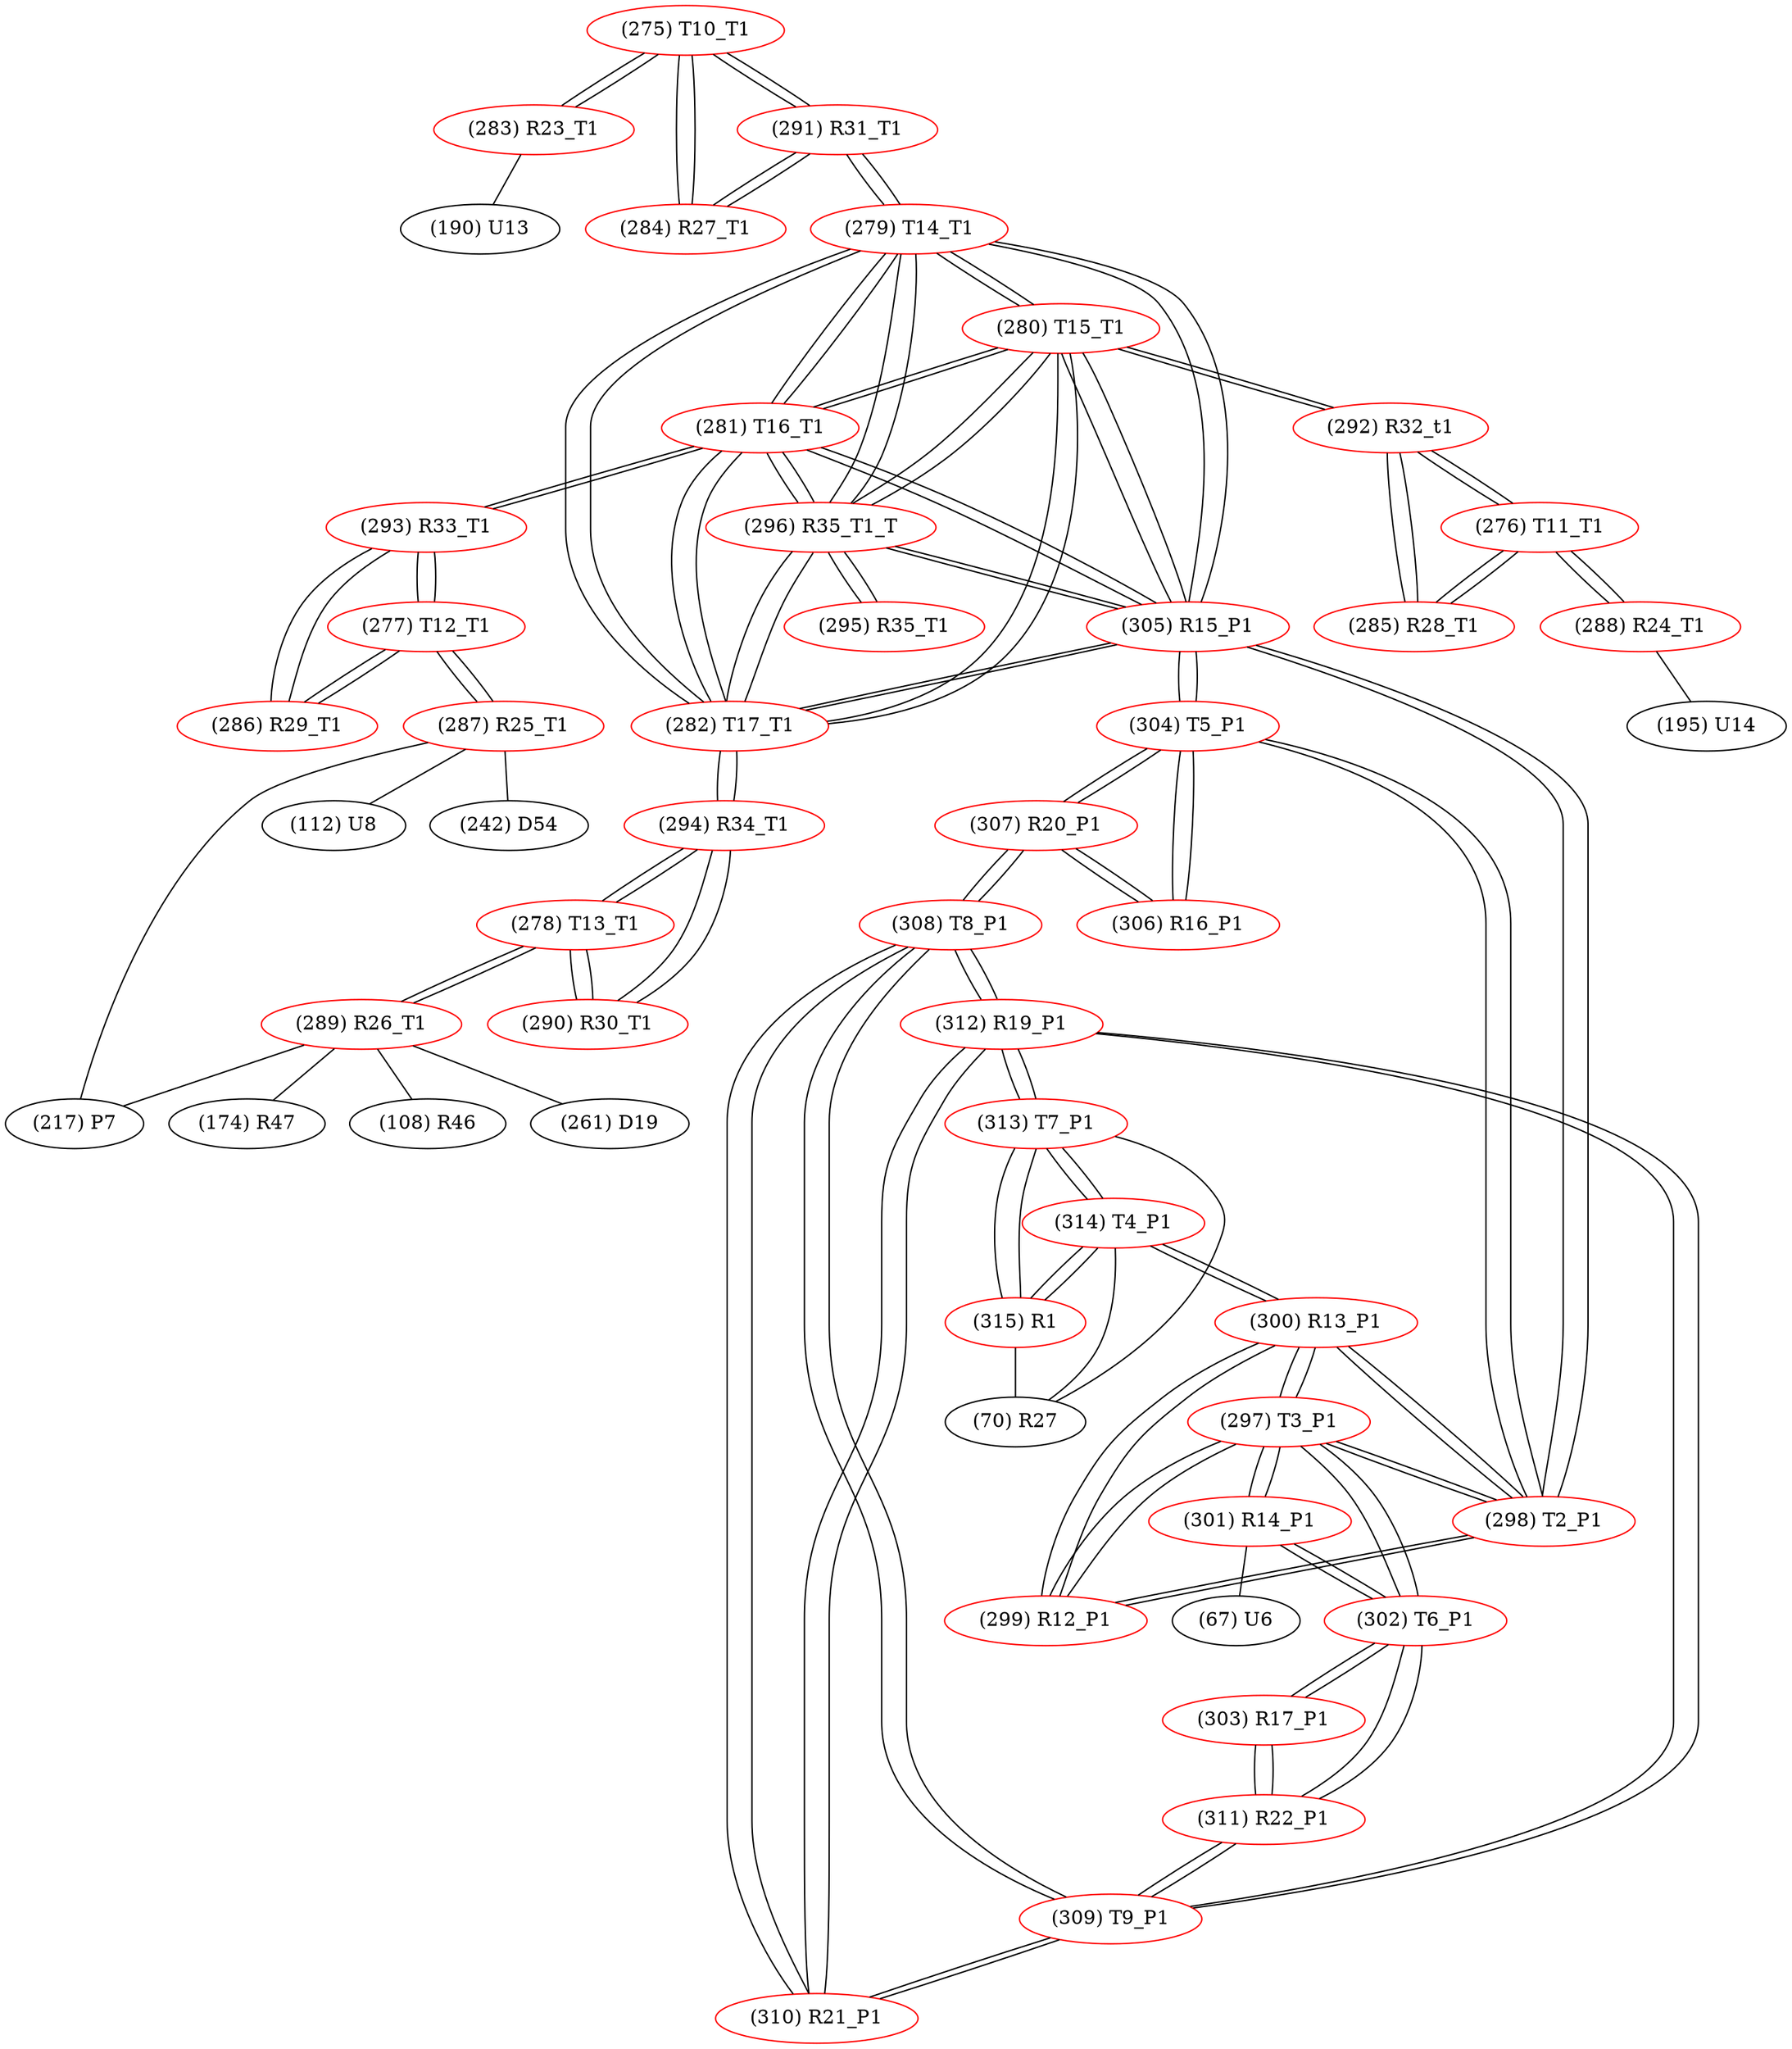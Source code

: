 graph {
	275 [label="(275) T10_T1" color=red]
	283 [label="(283) R23_T1"]
	291 [label="(291) R31_T1"]
	284 [label="(284) R27_T1"]
	276 [label="(276) T11_T1" color=red]
	288 [label="(288) R24_T1"]
	285 [label="(285) R28_T1"]
	292 [label="(292) R32_t1"]
	277 [label="(277) T12_T1" color=red]
	293 [label="(293) R33_T1"]
	286 [label="(286) R29_T1"]
	287 [label="(287) R25_T1"]
	278 [label="(278) T13_T1" color=red]
	290 [label="(290) R30_T1"]
	294 [label="(294) R34_T1"]
	289 [label="(289) R26_T1"]
	279 [label="(279) T14_T1" color=red]
	291 [label="(291) R31_T1"]
	305 [label="(305) R15_P1"]
	282 [label="(282) T17_T1"]
	296 [label="(296) R35_T1_T"]
	281 [label="(281) T16_T1"]
	280 [label="(280) T15_T1"]
	280 [label="(280) T15_T1" color=red]
	292 [label="(292) R32_t1"]
	305 [label="(305) R15_P1"]
	282 [label="(282) T17_T1"]
	296 [label="(296) R35_T1_T"]
	281 [label="(281) T16_T1"]
	279 [label="(279) T14_T1"]
	281 [label="(281) T16_T1" color=red]
	293 [label="(293) R33_T1"]
	305 [label="(305) R15_P1"]
	282 [label="(282) T17_T1"]
	296 [label="(296) R35_T1_T"]
	280 [label="(280) T15_T1"]
	279 [label="(279) T14_T1"]
	282 [label="(282) T17_T1" color=red]
	294 [label="(294) R34_T1"]
	305 [label="(305) R15_P1"]
	296 [label="(296) R35_T1_T"]
	281 [label="(281) T16_T1"]
	280 [label="(280) T15_T1"]
	279 [label="(279) T14_T1"]
	283 [label="(283) R23_T1" color=red]
	190 [label="(190) U13"]
	275 [label="(275) T10_T1"]
	284 [label="(284) R27_T1" color=red]
	275 [label="(275) T10_T1"]
	291 [label="(291) R31_T1"]
	285 [label="(285) R28_T1" color=red]
	276 [label="(276) T11_T1"]
	292 [label="(292) R32_t1"]
	286 [label="(286) R29_T1" color=red]
	293 [label="(293) R33_T1"]
	277 [label="(277) T12_T1"]
	287 [label="(287) R25_T1" color=red]
	217 [label="(217) P7"]
	112 [label="(112) U8"]
	242 [label="(242) D54"]
	277 [label="(277) T12_T1"]
	288 [label="(288) R24_T1" color=red]
	195 [label="(195) U14"]
	276 [label="(276) T11_T1"]
	289 [label="(289) R26_T1" color=red]
	108 [label="(108) R46"]
	261 [label="(261) D19"]
	174 [label="(174) R47"]
	217 [label="(217) P7"]
	278 [label="(278) T13_T1"]
	290 [label="(290) R30_T1" color=red]
	294 [label="(294) R34_T1"]
	278 [label="(278) T13_T1"]
	291 [label="(291) R31_T1" color=red]
	275 [label="(275) T10_T1"]
	284 [label="(284) R27_T1"]
	279 [label="(279) T14_T1"]
	292 [label="(292) R32_t1" color=red]
	280 [label="(280) T15_T1"]
	276 [label="(276) T11_T1"]
	285 [label="(285) R28_T1"]
	293 [label="(293) R33_T1" color=red]
	281 [label="(281) T16_T1"]
	286 [label="(286) R29_T1"]
	277 [label="(277) T12_T1"]
	294 [label="(294) R34_T1" color=red]
	282 [label="(282) T17_T1"]
	290 [label="(290) R30_T1"]
	278 [label="(278) T13_T1"]
	295 [label="(295) R35_T1" color=red]
	296 [label="(296) R35_T1_T"]
	296 [label="(296) R35_T1_T" color=red]
	295 [label="(295) R35_T1"]
	305 [label="(305) R15_P1"]
	282 [label="(282) T17_T1"]
	281 [label="(281) T16_T1"]
	280 [label="(280) T15_T1"]
	279 [label="(279) T14_T1"]
	297 [label="(297) T3_P1" color=red]
	301 [label="(301) R14_P1"]
	302 [label="(302) T6_P1"]
	300 [label="(300) R13_P1"]
	299 [label="(299) R12_P1"]
	298 [label="(298) T2_P1"]
	298 [label="(298) T2_P1" color=red]
	300 [label="(300) R13_P1"]
	297 [label="(297) T3_P1"]
	299 [label="(299) R12_P1"]
	304 [label="(304) T5_P1"]
	305 [label="(305) R15_P1"]
	299 [label="(299) R12_P1" color=red]
	300 [label="(300) R13_P1"]
	297 [label="(297) T3_P1"]
	298 [label="(298) T2_P1"]
	300 [label="(300) R13_P1" color=red]
	314 [label="(314) T4_P1"]
	297 [label="(297) T3_P1"]
	299 [label="(299) R12_P1"]
	298 [label="(298) T2_P1"]
	301 [label="(301) R14_P1" color=red]
	67 [label="(67) U6"]
	297 [label="(297) T3_P1"]
	302 [label="(302) T6_P1"]
	302 [label="(302) T6_P1" color=red]
	301 [label="(301) R14_P1"]
	297 [label="(297) T3_P1"]
	311 [label="(311) R22_P1"]
	303 [label="(303) R17_P1"]
	303 [label="(303) R17_P1" color=red]
	311 [label="(311) R22_P1"]
	302 [label="(302) T6_P1"]
	304 [label="(304) T5_P1" color=red]
	298 [label="(298) T2_P1"]
	305 [label="(305) R15_P1"]
	306 [label="(306) R16_P1"]
	307 [label="(307) R20_P1"]
	305 [label="(305) R15_P1" color=red]
	282 [label="(282) T17_T1"]
	296 [label="(296) R35_T1_T"]
	281 [label="(281) T16_T1"]
	280 [label="(280) T15_T1"]
	279 [label="(279) T14_T1"]
	298 [label="(298) T2_P1"]
	304 [label="(304) T5_P1"]
	306 [label="(306) R16_P1" color=red]
	304 [label="(304) T5_P1"]
	307 [label="(307) R20_P1"]
	307 [label="(307) R20_P1" color=red]
	308 [label="(308) T8_P1"]
	306 [label="(306) R16_P1"]
	304 [label="(304) T5_P1"]
	308 [label="(308) T8_P1" color=red]
	309 [label="(309) T9_P1"]
	310 [label="(310) R21_P1"]
	312 [label="(312) R19_P1"]
	307 [label="(307) R20_P1"]
	309 [label="(309) T9_P1" color=red]
	311 [label="(311) R22_P1"]
	310 [label="(310) R21_P1"]
	308 [label="(308) T8_P1"]
	312 [label="(312) R19_P1"]
	310 [label="(310) R21_P1" color=red]
	309 [label="(309) T9_P1"]
	308 [label="(308) T8_P1"]
	312 [label="(312) R19_P1"]
	311 [label="(311) R22_P1" color=red]
	309 [label="(309) T9_P1"]
	302 [label="(302) T6_P1"]
	303 [label="(303) R17_P1"]
	312 [label="(312) R19_P1" color=red]
	309 [label="(309) T9_P1"]
	310 [label="(310) R21_P1"]
	308 [label="(308) T8_P1"]
	313 [label="(313) T7_P1"]
	313 [label="(313) T7_P1" color=red]
	315 [label="(315) R1"]
	314 [label="(314) T4_P1"]
	70 [label="(70) R27"]
	312 [label="(312) R19_P1"]
	314 [label="(314) T4_P1" color=red]
	300 [label="(300) R13_P1"]
	315 [label="(315) R1"]
	313 [label="(313) T7_P1"]
	70 [label="(70) R27"]
	315 [label="(315) R1" color=red]
	314 [label="(314) T4_P1"]
	313 [label="(313) T7_P1"]
	70 [label="(70) R27"]
	275 -- 283
	275 -- 291
	275 -- 284
	276 -- 288
	276 -- 285
	276 -- 292
	277 -- 293
	277 -- 286
	277 -- 287
	278 -- 290
	278 -- 294
	278 -- 289
	279 -- 291
	279 -- 305
	279 -- 282
	279 -- 296
	279 -- 281
	279 -- 280
	280 -- 292
	280 -- 305
	280 -- 282
	280 -- 296
	280 -- 281
	280 -- 279
	281 -- 293
	281 -- 305
	281 -- 282
	281 -- 296
	281 -- 280
	281 -- 279
	282 -- 294
	282 -- 305
	282 -- 296
	282 -- 281
	282 -- 280
	282 -- 279
	283 -- 190
	283 -- 275
	284 -- 275
	284 -- 291
	285 -- 276
	285 -- 292
	286 -- 293
	286 -- 277
	287 -- 217
	287 -- 112
	287 -- 242
	287 -- 277
	288 -- 195
	288 -- 276
	289 -- 108
	289 -- 261
	289 -- 174
	289 -- 217
	289 -- 278
	290 -- 294
	290 -- 278
	291 -- 275
	291 -- 284
	291 -- 279
	292 -- 280
	292 -- 276
	292 -- 285
	293 -- 281
	293 -- 286
	293 -- 277
	294 -- 282
	294 -- 290
	294 -- 278
	295 -- 296
	296 -- 295
	296 -- 305
	296 -- 282
	296 -- 281
	296 -- 280
	296 -- 279
	297 -- 301
	297 -- 302
	297 -- 300
	297 -- 299
	297 -- 298
	298 -- 300
	298 -- 297
	298 -- 299
	298 -- 304
	298 -- 305
	299 -- 300
	299 -- 297
	299 -- 298
	300 -- 314
	300 -- 297
	300 -- 299
	300 -- 298
	301 -- 67
	301 -- 297
	301 -- 302
	302 -- 301
	302 -- 297
	302 -- 311
	302 -- 303
	303 -- 311
	303 -- 302
	304 -- 298
	304 -- 305
	304 -- 306
	304 -- 307
	305 -- 282
	305 -- 296
	305 -- 281
	305 -- 280
	305 -- 279
	305 -- 298
	305 -- 304
	306 -- 304
	306 -- 307
	307 -- 308
	307 -- 306
	307 -- 304
	308 -- 309
	308 -- 310
	308 -- 312
	308 -- 307
	309 -- 311
	309 -- 310
	309 -- 308
	309 -- 312
	310 -- 309
	310 -- 308
	310 -- 312
	311 -- 309
	311 -- 302
	311 -- 303
	312 -- 309
	312 -- 310
	312 -- 308
	312 -- 313
	313 -- 315
	313 -- 314
	313 -- 70
	313 -- 312
	314 -- 300
	314 -- 315
	314 -- 313
	314 -- 70
	315 -- 314
	315 -- 313
	315 -- 70
}